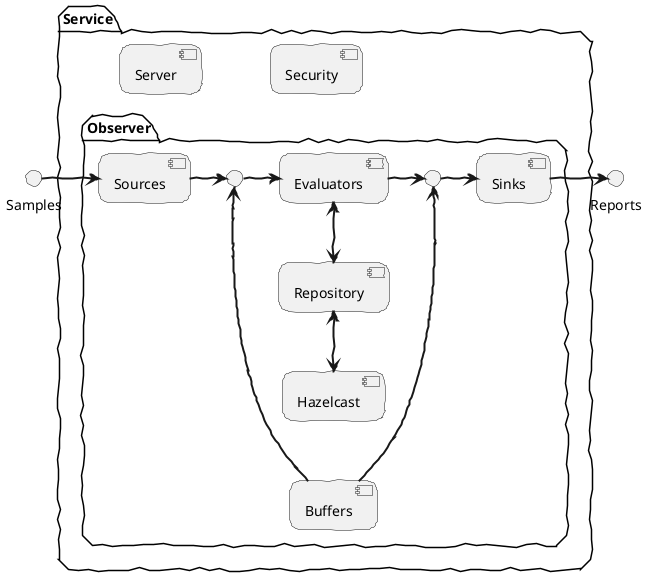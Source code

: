 @startuml
skinparam handwritten true
skinparam roundcorner 20
skinparam monochrome true
skinparam arrowThickness 2
skinparam BoxPadding 60


package "Service" #transparent {
    [Server]
    [Security]
    package "Observer" #transparent {
        () " " as collector_1
        () " " as collector_2
    	[Sources]
        [Evaluators]
        [Repository]
        [Hazelcast]
        [Sinks]
        [Buffers]
    }


}

() "Samples" as clients
() "Reports" as reports


clients -r-> [Sources]
[Sources] -r-> collector_1
collector_1 -r-> [Evaluators]
[Evaluators] <-d-> [Repository]
[Repository] <-d-> [Hazelcast]
[Evaluators] -r-> collector_2
collector_2 -r-> [Sinks]
[Sinks] -r-> reports

[Hazelcast] -[hidden]-> [Buffers]
[Buffers] -u-> collector_1
[Buffers] -u-> collector_2

[Server] -[hidden]d-> [Sources]
[Security] -[hidden]d-> [Evaluators]
[Server] -[hidden]r-> [Security]


@enduml